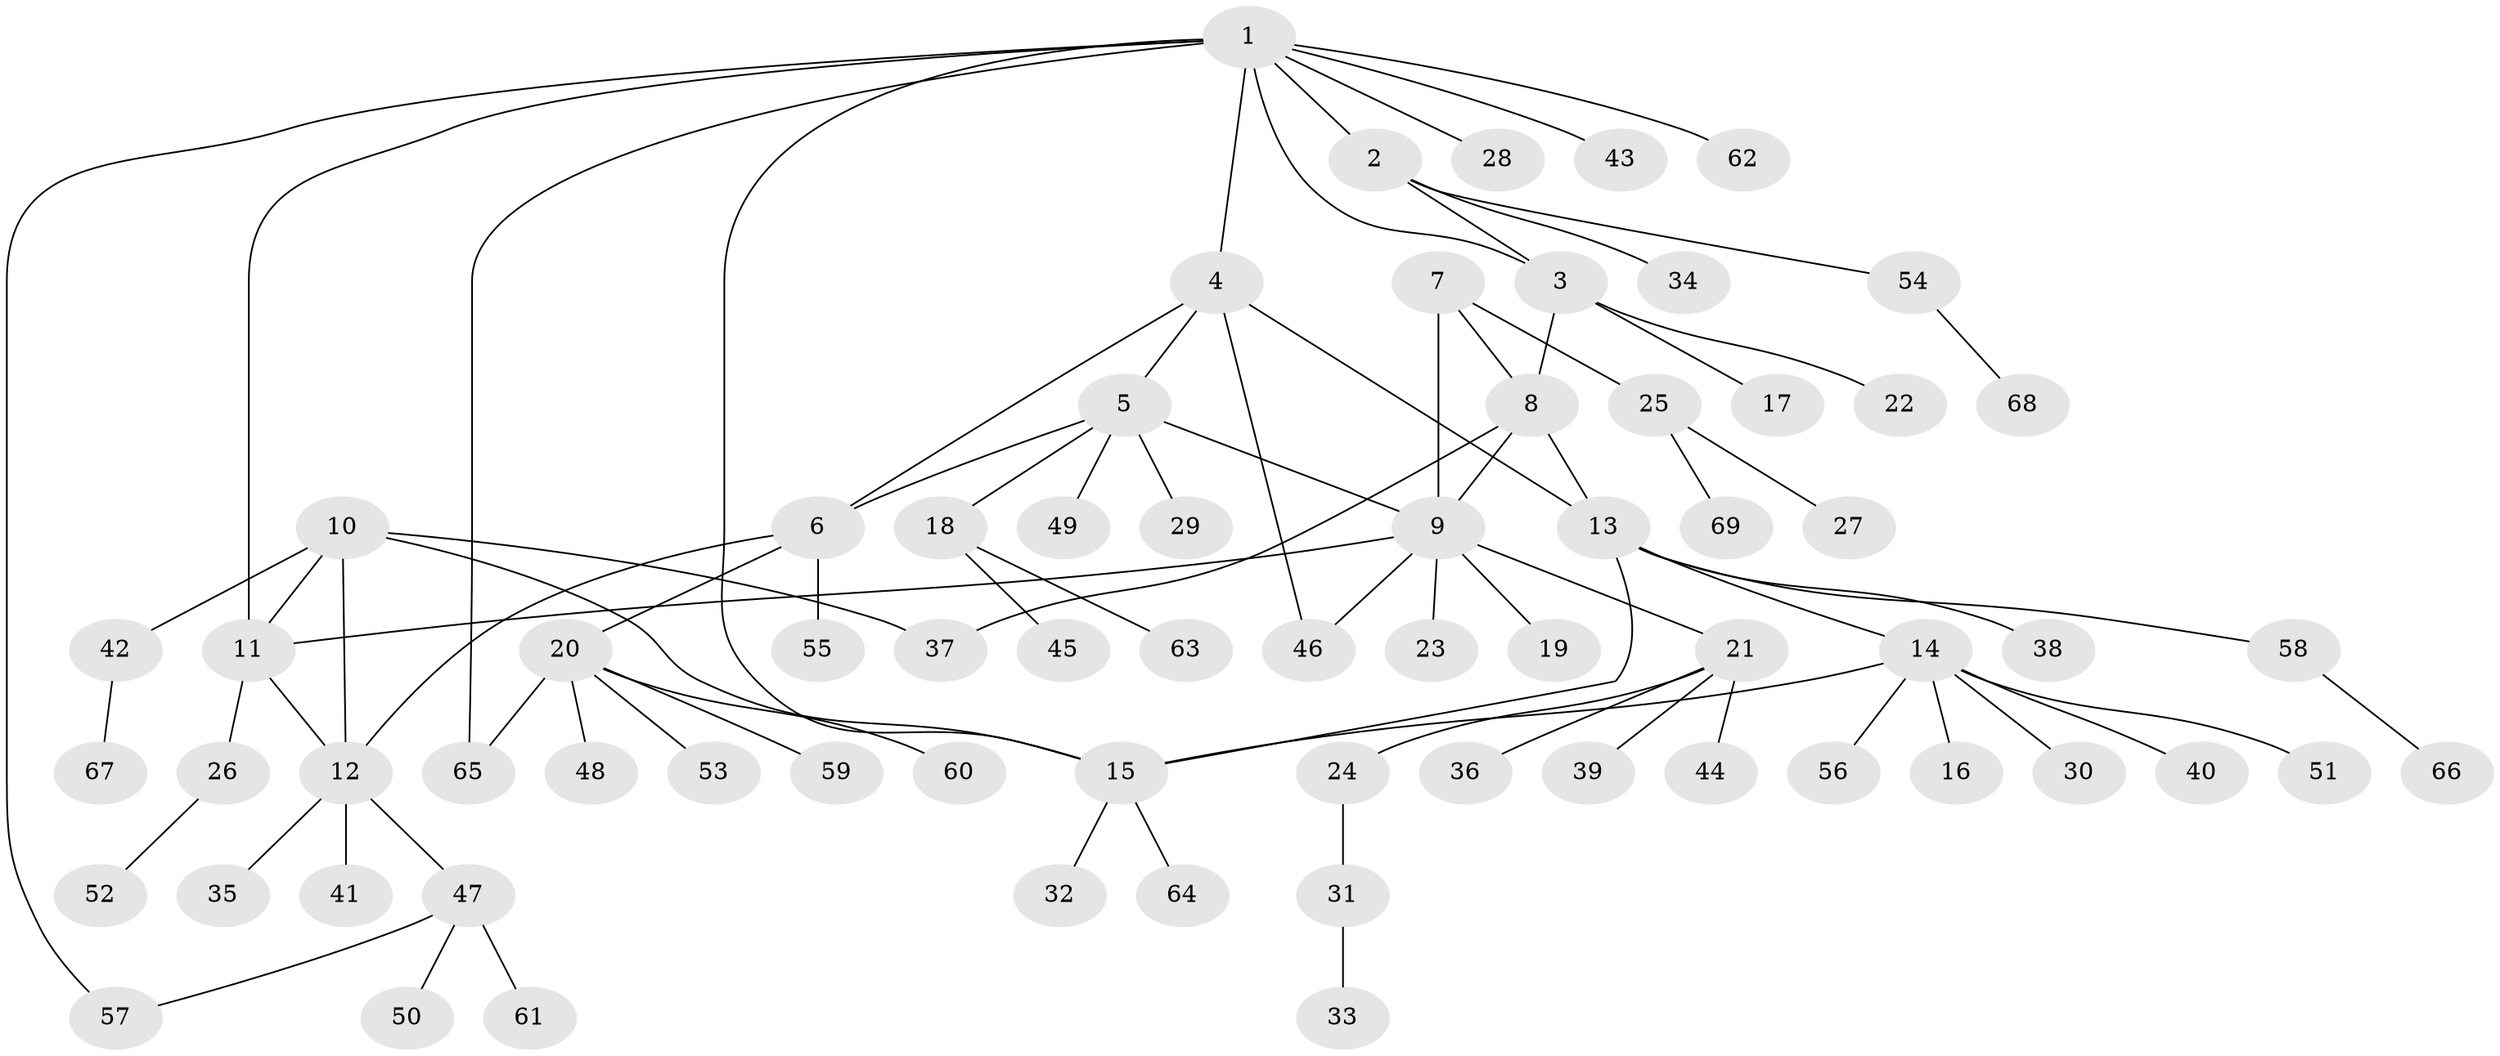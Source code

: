 // coarse degree distribution, {5: 0.10714285714285714, 3: 0.17857142857142858, 4: 0.14285714285714285, 8: 0.03571428571428571, 6: 0.03571428571428571, 7: 0.03571428571428571, 1: 0.32142857142857145, 2: 0.14285714285714285}
// Generated by graph-tools (version 1.1) at 2025/52/03/04/25 22:52:31]
// undirected, 69 vertices, 83 edges
graph export_dot {
  node [color=gray90,style=filled];
  1;
  2;
  3;
  4;
  5;
  6;
  7;
  8;
  9;
  10;
  11;
  12;
  13;
  14;
  15;
  16;
  17;
  18;
  19;
  20;
  21;
  22;
  23;
  24;
  25;
  26;
  27;
  28;
  29;
  30;
  31;
  32;
  33;
  34;
  35;
  36;
  37;
  38;
  39;
  40;
  41;
  42;
  43;
  44;
  45;
  46;
  47;
  48;
  49;
  50;
  51;
  52;
  53;
  54;
  55;
  56;
  57;
  58;
  59;
  60;
  61;
  62;
  63;
  64;
  65;
  66;
  67;
  68;
  69;
  1 -- 2;
  1 -- 3;
  1 -- 4;
  1 -- 11;
  1 -- 15;
  1 -- 28;
  1 -- 43;
  1 -- 57;
  1 -- 62;
  1 -- 65;
  2 -- 3;
  2 -- 34;
  2 -- 54;
  3 -- 8;
  3 -- 17;
  3 -- 22;
  4 -- 5;
  4 -- 6;
  4 -- 13;
  4 -- 46;
  5 -- 6;
  5 -- 9;
  5 -- 18;
  5 -- 29;
  5 -- 49;
  6 -- 12;
  6 -- 20;
  6 -- 55;
  7 -- 8;
  7 -- 9;
  7 -- 25;
  8 -- 9;
  8 -- 13;
  8 -- 37;
  9 -- 11;
  9 -- 19;
  9 -- 21;
  9 -- 23;
  9 -- 46;
  10 -- 11;
  10 -- 12;
  10 -- 15;
  10 -- 37;
  10 -- 42;
  11 -- 12;
  11 -- 26;
  12 -- 35;
  12 -- 41;
  12 -- 47;
  13 -- 14;
  13 -- 15;
  13 -- 38;
  13 -- 58;
  14 -- 15;
  14 -- 16;
  14 -- 30;
  14 -- 40;
  14 -- 51;
  14 -- 56;
  15 -- 32;
  15 -- 64;
  18 -- 45;
  18 -- 63;
  20 -- 48;
  20 -- 53;
  20 -- 59;
  20 -- 60;
  20 -- 65;
  21 -- 24;
  21 -- 36;
  21 -- 39;
  21 -- 44;
  24 -- 31;
  25 -- 27;
  25 -- 69;
  26 -- 52;
  31 -- 33;
  42 -- 67;
  47 -- 50;
  47 -- 57;
  47 -- 61;
  54 -- 68;
  58 -- 66;
}
